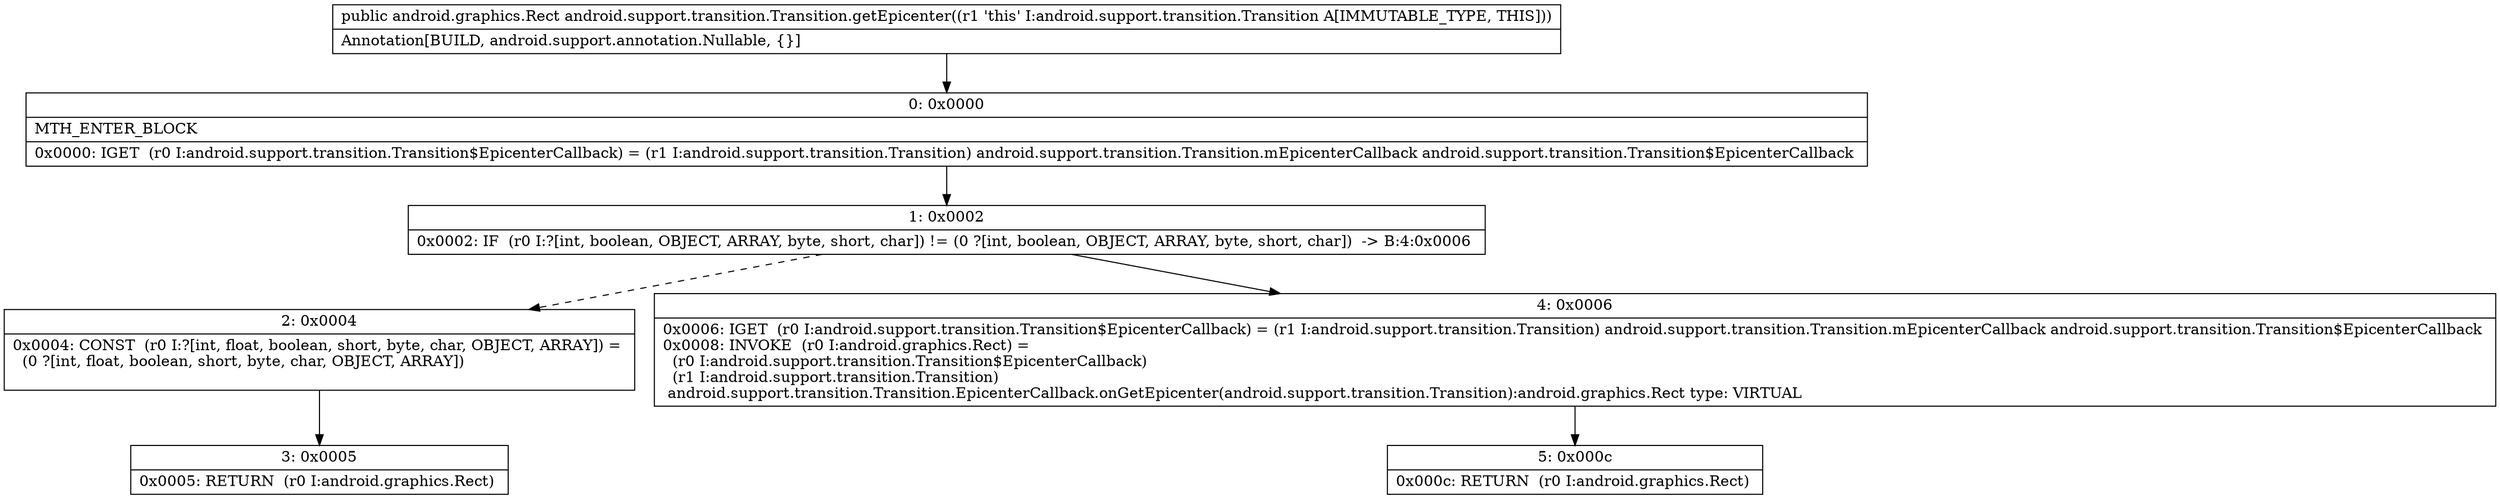 digraph "CFG forandroid.support.transition.Transition.getEpicenter()Landroid\/graphics\/Rect;" {
Node_0 [shape=record,label="{0\:\ 0x0000|MTH_ENTER_BLOCK\l|0x0000: IGET  (r0 I:android.support.transition.Transition$EpicenterCallback) = (r1 I:android.support.transition.Transition) android.support.transition.Transition.mEpicenterCallback android.support.transition.Transition$EpicenterCallback \l}"];
Node_1 [shape=record,label="{1\:\ 0x0002|0x0002: IF  (r0 I:?[int, boolean, OBJECT, ARRAY, byte, short, char]) != (0 ?[int, boolean, OBJECT, ARRAY, byte, short, char])  \-\> B:4:0x0006 \l}"];
Node_2 [shape=record,label="{2\:\ 0x0004|0x0004: CONST  (r0 I:?[int, float, boolean, short, byte, char, OBJECT, ARRAY]) = \l  (0 ?[int, float, boolean, short, byte, char, OBJECT, ARRAY])\l \l}"];
Node_3 [shape=record,label="{3\:\ 0x0005|0x0005: RETURN  (r0 I:android.graphics.Rect) \l}"];
Node_4 [shape=record,label="{4\:\ 0x0006|0x0006: IGET  (r0 I:android.support.transition.Transition$EpicenterCallback) = (r1 I:android.support.transition.Transition) android.support.transition.Transition.mEpicenterCallback android.support.transition.Transition$EpicenterCallback \l0x0008: INVOKE  (r0 I:android.graphics.Rect) = \l  (r0 I:android.support.transition.Transition$EpicenterCallback)\l  (r1 I:android.support.transition.Transition)\l android.support.transition.Transition.EpicenterCallback.onGetEpicenter(android.support.transition.Transition):android.graphics.Rect type: VIRTUAL \l}"];
Node_5 [shape=record,label="{5\:\ 0x000c|0x000c: RETURN  (r0 I:android.graphics.Rect) \l}"];
MethodNode[shape=record,label="{public android.graphics.Rect android.support.transition.Transition.getEpicenter((r1 'this' I:android.support.transition.Transition A[IMMUTABLE_TYPE, THIS]))  | Annotation[BUILD, android.support.annotation.Nullable, \{\}]\l}"];
MethodNode -> Node_0;
Node_0 -> Node_1;
Node_1 -> Node_2[style=dashed];
Node_1 -> Node_4;
Node_2 -> Node_3;
Node_4 -> Node_5;
}


